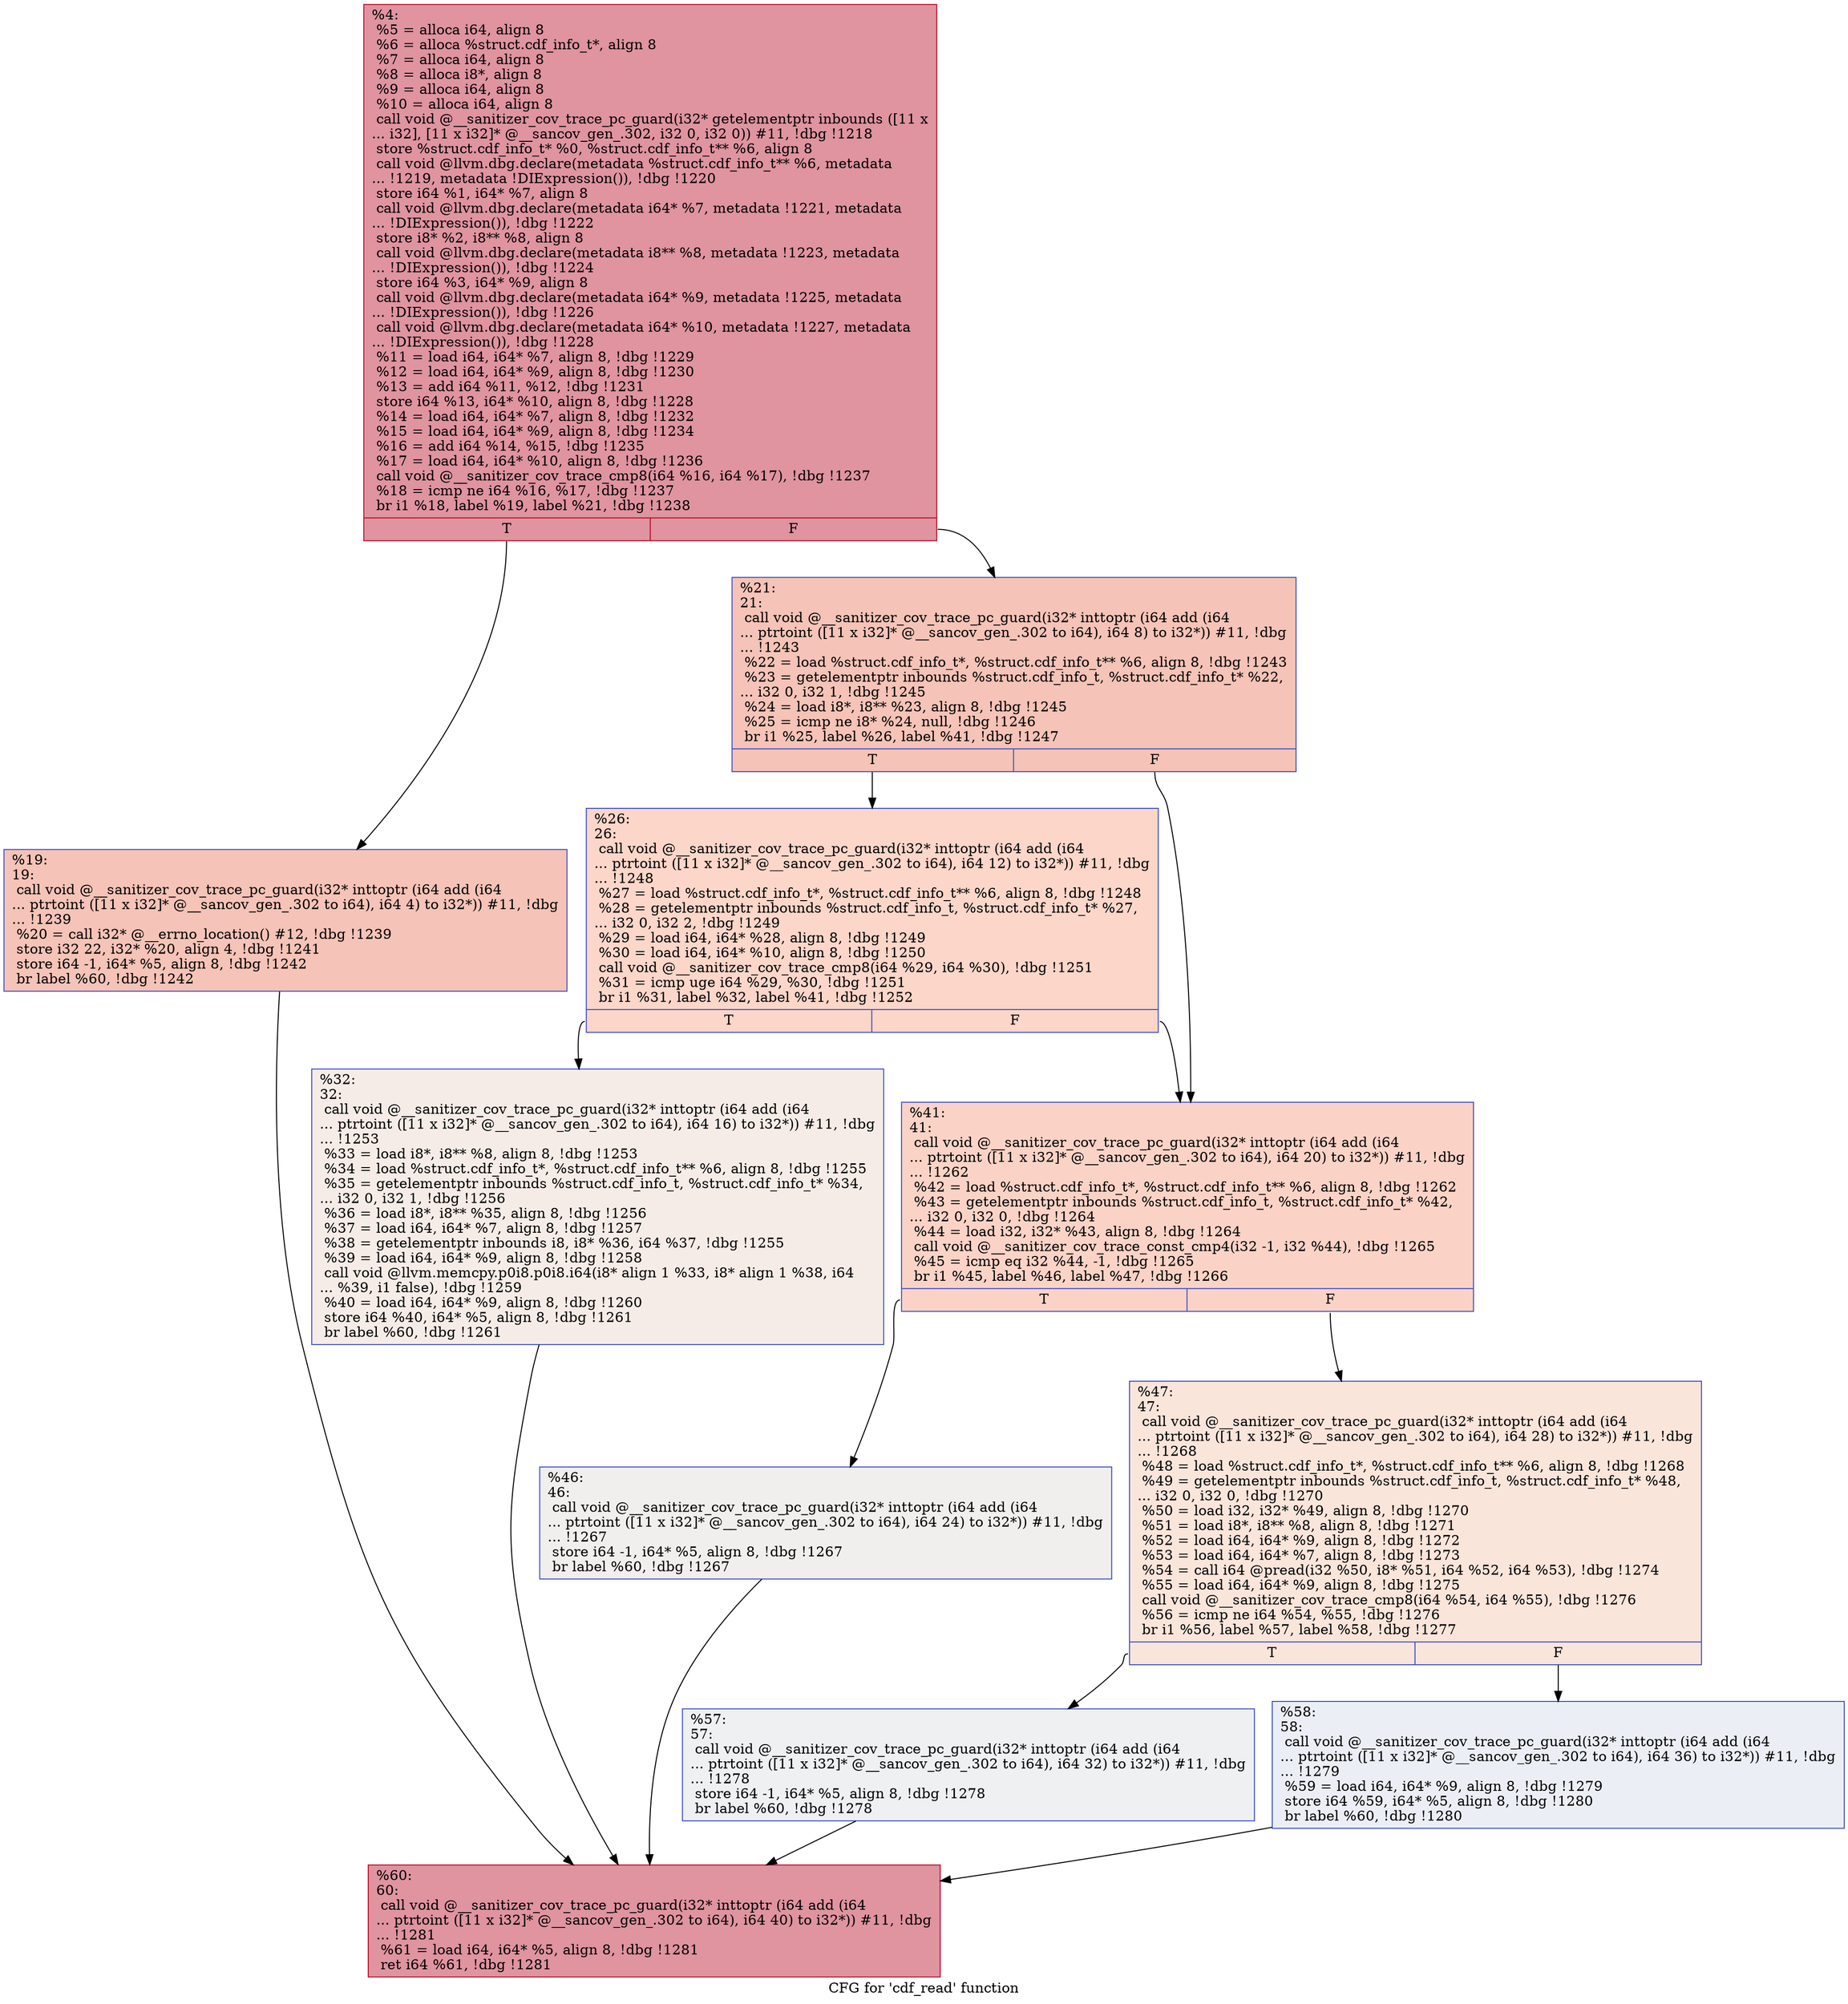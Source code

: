 digraph "CFG for 'cdf_read' function" {
	label="CFG for 'cdf_read' function";

	Node0x555555f1a620 [shape=record,color="#b70d28ff", style=filled, fillcolor="#b70d2870",label="{%4:\l  %5 = alloca i64, align 8\l  %6 = alloca %struct.cdf_info_t*, align 8\l  %7 = alloca i64, align 8\l  %8 = alloca i8*, align 8\l  %9 = alloca i64, align 8\l  %10 = alloca i64, align 8\l  call void @__sanitizer_cov_trace_pc_guard(i32* getelementptr inbounds ([11 x\l... i32], [11 x i32]* @__sancov_gen_.302, i32 0, i32 0)) #11, !dbg !1218\l  store %struct.cdf_info_t* %0, %struct.cdf_info_t** %6, align 8\l  call void @llvm.dbg.declare(metadata %struct.cdf_info_t** %6, metadata\l... !1219, metadata !DIExpression()), !dbg !1220\l  store i64 %1, i64* %7, align 8\l  call void @llvm.dbg.declare(metadata i64* %7, metadata !1221, metadata\l... !DIExpression()), !dbg !1222\l  store i8* %2, i8** %8, align 8\l  call void @llvm.dbg.declare(metadata i8** %8, metadata !1223, metadata\l... !DIExpression()), !dbg !1224\l  store i64 %3, i64* %9, align 8\l  call void @llvm.dbg.declare(metadata i64* %9, metadata !1225, metadata\l... !DIExpression()), !dbg !1226\l  call void @llvm.dbg.declare(metadata i64* %10, metadata !1227, metadata\l... !DIExpression()), !dbg !1228\l  %11 = load i64, i64* %7, align 8, !dbg !1229\l  %12 = load i64, i64* %9, align 8, !dbg !1230\l  %13 = add i64 %11, %12, !dbg !1231\l  store i64 %13, i64* %10, align 8, !dbg !1228\l  %14 = load i64, i64* %7, align 8, !dbg !1232\l  %15 = load i64, i64* %9, align 8, !dbg !1234\l  %16 = add i64 %14, %15, !dbg !1235\l  %17 = load i64, i64* %10, align 8, !dbg !1236\l  call void @__sanitizer_cov_trace_cmp8(i64 %16, i64 %17), !dbg !1237\l  %18 = icmp ne i64 %16, %17, !dbg !1237\l  br i1 %18, label %19, label %21, !dbg !1238\l|{<s0>T|<s1>F}}"];
	Node0x555555f1a620:s0 -> Node0x555555f208f0;
	Node0x555555f1a620:s1 -> Node0x555555f20940;
	Node0x555555f208f0 [shape=record,color="#3d50c3ff", style=filled, fillcolor="#e8765c70",label="{%19:\l19:                                               \l  call void @__sanitizer_cov_trace_pc_guard(i32* inttoptr (i64 add (i64\l... ptrtoint ([11 x i32]* @__sancov_gen_.302 to i64), i64 4) to i32*)) #11, !dbg\l... !1239\l  %20 = call i32* @__errno_location() #12, !dbg !1239\l  store i32 22, i32* %20, align 4, !dbg !1241\l  store i64 -1, i64* %5, align 8, !dbg !1242\l  br label %60, !dbg !1242\l}"];
	Node0x555555f208f0 -> Node0x555555f20bc0;
	Node0x555555f20940 [shape=record,color="#3d50c3ff", style=filled, fillcolor="#e8765c70",label="{%21:\l21:                                               \l  call void @__sanitizer_cov_trace_pc_guard(i32* inttoptr (i64 add (i64\l... ptrtoint ([11 x i32]* @__sancov_gen_.302 to i64), i64 8) to i32*)) #11, !dbg\l... !1243\l  %22 = load %struct.cdf_info_t*, %struct.cdf_info_t** %6, align 8, !dbg !1243\l  %23 = getelementptr inbounds %struct.cdf_info_t, %struct.cdf_info_t* %22,\l... i32 0, i32 1, !dbg !1245\l  %24 = load i8*, i8** %23, align 8, !dbg !1245\l  %25 = icmp ne i8* %24, null, !dbg !1246\l  br i1 %25, label %26, label %41, !dbg !1247\l|{<s0>T|<s1>F}}"];
	Node0x555555f20940:s0 -> Node0x555555f20990;
	Node0x555555f20940:s1 -> Node0x555555f20a30;
	Node0x555555f20990 [shape=record,color="#3d50c3ff", style=filled, fillcolor="#f6a38570",label="{%26:\l26:                                               \l  call void @__sanitizer_cov_trace_pc_guard(i32* inttoptr (i64 add (i64\l... ptrtoint ([11 x i32]* @__sancov_gen_.302 to i64), i64 12) to i32*)) #11, !dbg\l... !1248\l  %27 = load %struct.cdf_info_t*, %struct.cdf_info_t** %6, align 8, !dbg !1248\l  %28 = getelementptr inbounds %struct.cdf_info_t, %struct.cdf_info_t* %27,\l... i32 0, i32 2, !dbg !1249\l  %29 = load i64, i64* %28, align 8, !dbg !1249\l  %30 = load i64, i64* %10, align 8, !dbg !1250\l  call void @__sanitizer_cov_trace_cmp8(i64 %29, i64 %30), !dbg !1251\l  %31 = icmp uge i64 %29, %30, !dbg !1251\l  br i1 %31, label %32, label %41, !dbg !1252\l|{<s0>T|<s1>F}}"];
	Node0x555555f20990:s0 -> Node0x555555f209e0;
	Node0x555555f20990:s1 -> Node0x555555f20a30;
	Node0x555555f209e0 [shape=record,color="#3d50c3ff", style=filled, fillcolor="#ead5c970",label="{%32:\l32:                                               \l  call void @__sanitizer_cov_trace_pc_guard(i32* inttoptr (i64 add (i64\l... ptrtoint ([11 x i32]* @__sancov_gen_.302 to i64), i64 16) to i32*)) #11, !dbg\l... !1253\l  %33 = load i8*, i8** %8, align 8, !dbg !1253\l  %34 = load %struct.cdf_info_t*, %struct.cdf_info_t** %6, align 8, !dbg !1255\l  %35 = getelementptr inbounds %struct.cdf_info_t, %struct.cdf_info_t* %34,\l... i32 0, i32 1, !dbg !1256\l  %36 = load i8*, i8** %35, align 8, !dbg !1256\l  %37 = load i64, i64* %7, align 8, !dbg !1257\l  %38 = getelementptr inbounds i8, i8* %36, i64 %37, !dbg !1255\l  %39 = load i64, i64* %9, align 8, !dbg !1258\l  call void @llvm.memcpy.p0i8.p0i8.i64(i8* align 1 %33, i8* align 1 %38, i64\l... %39, i1 false), !dbg !1259\l  %40 = load i64, i64* %9, align 8, !dbg !1260\l  store i64 %40, i64* %5, align 8, !dbg !1261\l  br label %60, !dbg !1261\l}"];
	Node0x555555f209e0 -> Node0x555555f20bc0;
	Node0x555555f20a30 [shape=record,color="#3d50c3ff", style=filled, fillcolor="#f59c7d70",label="{%41:\l41:                                               \l  call void @__sanitizer_cov_trace_pc_guard(i32* inttoptr (i64 add (i64\l... ptrtoint ([11 x i32]* @__sancov_gen_.302 to i64), i64 20) to i32*)) #11, !dbg\l... !1262\l  %42 = load %struct.cdf_info_t*, %struct.cdf_info_t** %6, align 8, !dbg !1262\l  %43 = getelementptr inbounds %struct.cdf_info_t, %struct.cdf_info_t* %42,\l... i32 0, i32 0, !dbg !1264\l  %44 = load i32, i32* %43, align 8, !dbg !1264\l  call void @__sanitizer_cov_trace_const_cmp4(i32 -1, i32 %44), !dbg !1265\l  %45 = icmp eq i32 %44, -1, !dbg !1265\l  br i1 %45, label %46, label %47, !dbg !1266\l|{<s0>T|<s1>F}}"];
	Node0x555555f20a30:s0 -> Node0x555555f20a80;
	Node0x555555f20a30:s1 -> Node0x555555f20ad0;
	Node0x555555f20a80 [shape=record,color="#3d50c3ff", style=filled, fillcolor="#e0dbd870",label="{%46:\l46:                                               \l  call void @__sanitizer_cov_trace_pc_guard(i32* inttoptr (i64 add (i64\l... ptrtoint ([11 x i32]* @__sancov_gen_.302 to i64), i64 24) to i32*)) #11, !dbg\l... !1267\l  store i64 -1, i64* %5, align 8, !dbg !1267\l  br label %60, !dbg !1267\l}"];
	Node0x555555f20a80 -> Node0x555555f20bc0;
	Node0x555555f20ad0 [shape=record,color="#3d50c3ff", style=filled, fillcolor="#f4c5ad70",label="{%47:\l47:                                               \l  call void @__sanitizer_cov_trace_pc_guard(i32* inttoptr (i64 add (i64\l... ptrtoint ([11 x i32]* @__sancov_gen_.302 to i64), i64 28) to i32*)) #11, !dbg\l... !1268\l  %48 = load %struct.cdf_info_t*, %struct.cdf_info_t** %6, align 8, !dbg !1268\l  %49 = getelementptr inbounds %struct.cdf_info_t, %struct.cdf_info_t* %48,\l... i32 0, i32 0, !dbg !1270\l  %50 = load i32, i32* %49, align 8, !dbg !1270\l  %51 = load i8*, i8** %8, align 8, !dbg !1271\l  %52 = load i64, i64* %9, align 8, !dbg !1272\l  %53 = load i64, i64* %7, align 8, !dbg !1273\l  %54 = call i64 @pread(i32 %50, i8* %51, i64 %52, i64 %53), !dbg !1274\l  %55 = load i64, i64* %9, align 8, !dbg !1275\l  call void @__sanitizer_cov_trace_cmp8(i64 %54, i64 %55), !dbg !1276\l  %56 = icmp ne i64 %54, %55, !dbg !1276\l  br i1 %56, label %57, label %58, !dbg !1277\l|{<s0>T|<s1>F}}"];
	Node0x555555f20ad0:s0 -> Node0x555555f20b20;
	Node0x555555f20ad0:s1 -> Node0x555555f20b70;
	Node0x555555f20b20 [shape=record,color="#3d50c3ff", style=filled, fillcolor="#d9dce170",label="{%57:\l57:                                               \l  call void @__sanitizer_cov_trace_pc_guard(i32* inttoptr (i64 add (i64\l... ptrtoint ([11 x i32]* @__sancov_gen_.302 to i64), i64 32) to i32*)) #11, !dbg\l... !1278\l  store i64 -1, i64* %5, align 8, !dbg !1278\l  br label %60, !dbg !1278\l}"];
	Node0x555555f20b20 -> Node0x555555f20bc0;
	Node0x555555f20b70 [shape=record,color="#3d50c3ff", style=filled, fillcolor="#d1dae970",label="{%58:\l58:                                               \l  call void @__sanitizer_cov_trace_pc_guard(i32* inttoptr (i64 add (i64\l... ptrtoint ([11 x i32]* @__sancov_gen_.302 to i64), i64 36) to i32*)) #11, !dbg\l... !1279\l  %59 = load i64, i64* %9, align 8, !dbg !1279\l  store i64 %59, i64* %5, align 8, !dbg !1280\l  br label %60, !dbg !1280\l}"];
	Node0x555555f20b70 -> Node0x555555f20bc0;
	Node0x555555f20bc0 [shape=record,color="#b70d28ff", style=filled, fillcolor="#b70d2870",label="{%60:\l60:                                               \l  call void @__sanitizer_cov_trace_pc_guard(i32* inttoptr (i64 add (i64\l... ptrtoint ([11 x i32]* @__sancov_gen_.302 to i64), i64 40) to i32*)) #11, !dbg\l... !1281\l  %61 = load i64, i64* %5, align 8, !dbg !1281\l  ret i64 %61, !dbg !1281\l}"];
}
